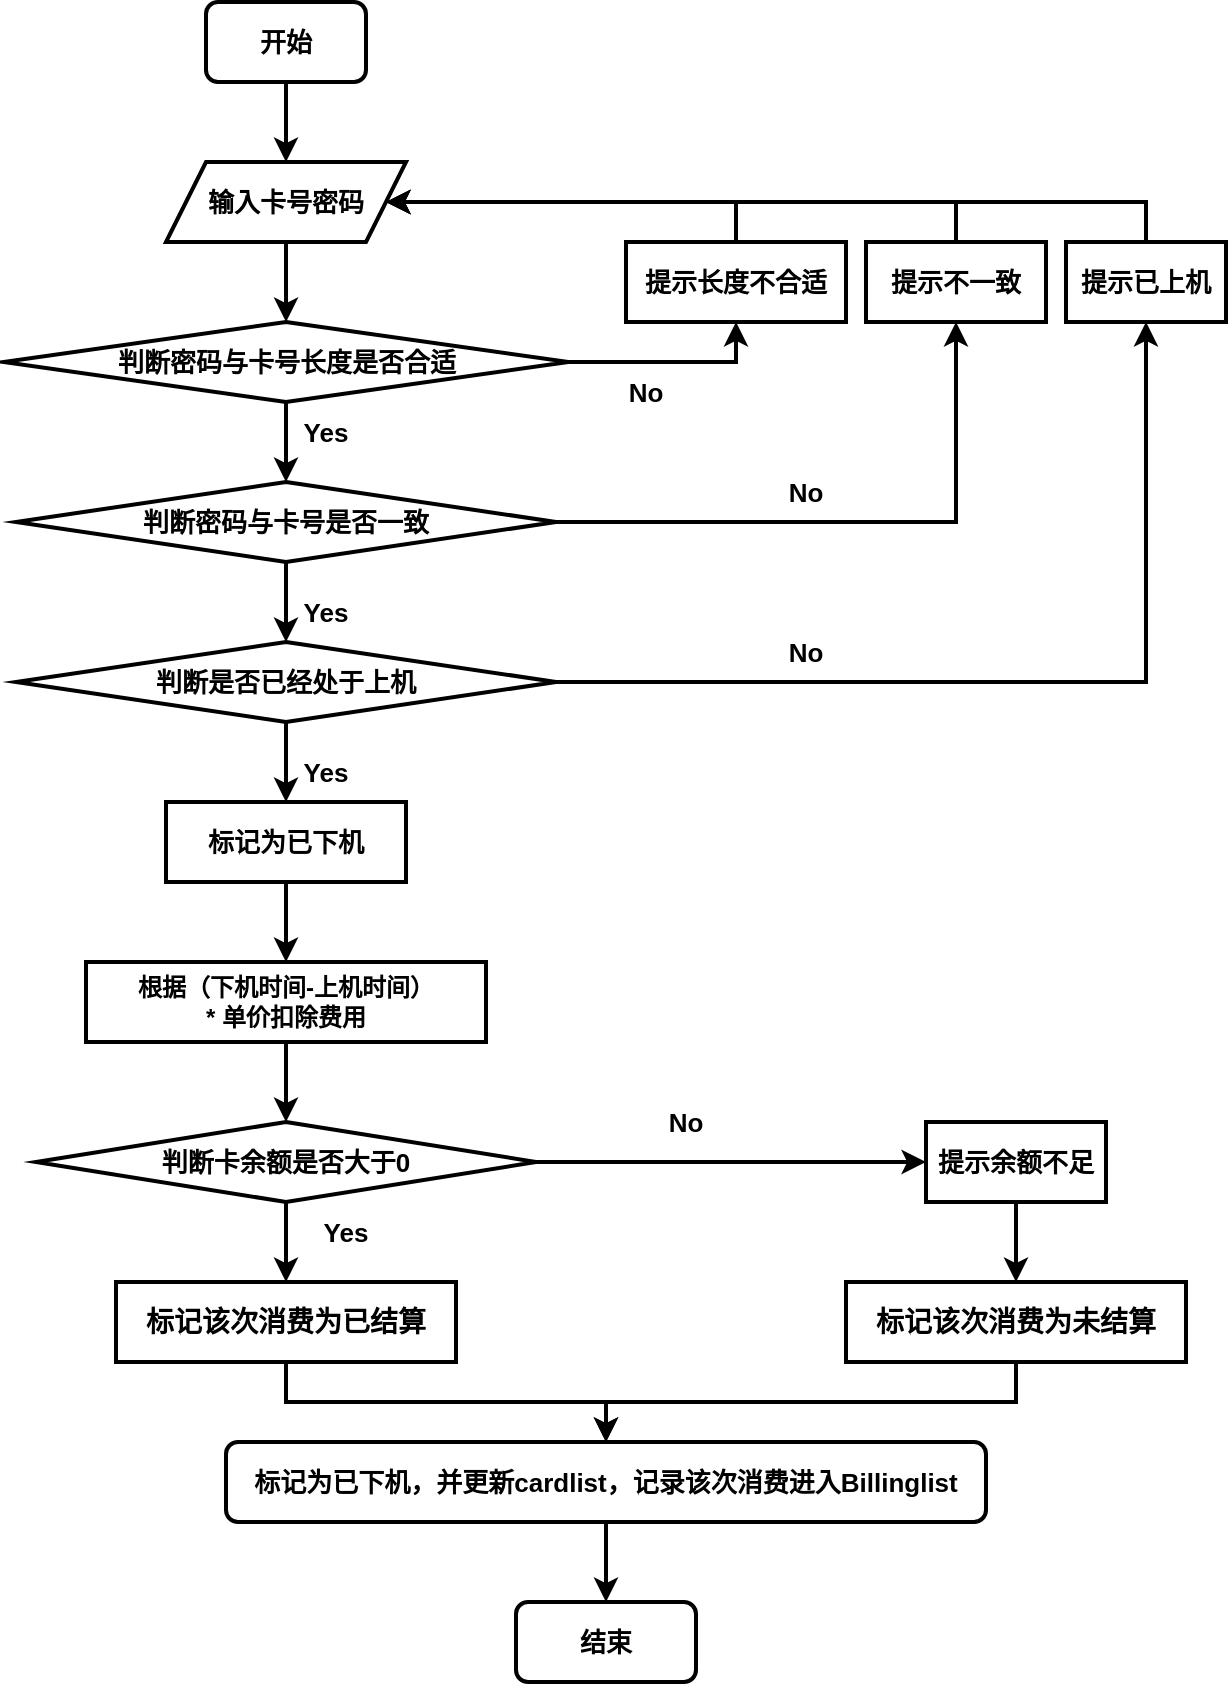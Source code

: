 <mxfile version="20.8.16" type="device"><diagram name="第 1 页" id="I4NUUmQhDeR0pMlMnOkA"><mxGraphModel dx="954" dy="717" grid="1" gridSize="10" guides="1" tooltips="1" connect="1" arrows="1" fold="1" page="1" pageScale="1" pageWidth="827" pageHeight="1169" math="0" shadow="0"><root><mxCell id="0"/><mxCell id="1" parent="0"/><mxCell id="81fMrgqGEcB7R38a3Gvt-6" style="edgeStyle=orthogonalEdgeStyle;rounded=0;orthogonalLoop=1;jettySize=auto;html=1;exitX=0.5;exitY=1;exitDx=0;exitDy=0;fontSize=13;strokeWidth=2;" parent="1" source="81fMrgqGEcB7R38a3Gvt-1" target="81fMrgqGEcB7R38a3Gvt-3" edge="1"><mxGeometry relative="1" as="geometry"/></mxCell><mxCell id="81fMrgqGEcB7R38a3Gvt-1" value="&lt;b&gt;&lt;font style=&quot;font-size: 13px;&quot;&gt;开始&lt;/font&gt;&lt;/b&gt;" style="rounded=1;whiteSpace=wrap;html=1;strokeWidth=2;" parent="1" vertex="1"><mxGeometry x="280" y="40" width="80" height="40" as="geometry"/></mxCell><mxCell id="81fMrgqGEcB7R38a3Gvt-7" style="edgeStyle=orthogonalEdgeStyle;rounded=0;orthogonalLoop=1;jettySize=auto;html=1;exitX=0.5;exitY=1;exitDx=0;exitDy=0;strokeWidth=2;fontSize=13;" parent="1" source="81fMrgqGEcB7R38a3Gvt-3" target="81fMrgqGEcB7R38a3Gvt-4" edge="1"><mxGeometry relative="1" as="geometry"/></mxCell><mxCell id="81fMrgqGEcB7R38a3Gvt-3" value="&lt;b&gt;输入卡号密码&lt;/b&gt;" style="shape=parallelogram;perimeter=parallelogramPerimeter;whiteSpace=wrap;html=1;fixedSize=1;strokeWidth=2;fontSize=13;" parent="1" vertex="1"><mxGeometry x="260" y="120" width="120" height="40" as="geometry"/></mxCell><mxCell id="81fMrgqGEcB7R38a3Gvt-8" style="edgeStyle=orthogonalEdgeStyle;rounded=0;orthogonalLoop=1;jettySize=auto;html=1;exitX=0.5;exitY=1;exitDx=0;exitDy=0;strokeWidth=2;fontSize=13;" parent="1" source="81fMrgqGEcB7R38a3Gvt-4" target="81fMrgqGEcB7R38a3Gvt-5" edge="1"><mxGeometry relative="1" as="geometry"/></mxCell><mxCell id="81fMrgqGEcB7R38a3Gvt-19" style="edgeStyle=orthogonalEdgeStyle;rounded=0;orthogonalLoop=1;jettySize=auto;html=1;exitX=1;exitY=0.5;exitDx=0;exitDy=0;entryX=0.5;entryY=1;entryDx=0;entryDy=0;strokeWidth=2;fontSize=13;" parent="1" source="81fMrgqGEcB7R38a3Gvt-4" target="81fMrgqGEcB7R38a3Gvt-18" edge="1"><mxGeometry relative="1" as="geometry"/></mxCell><mxCell id="81fMrgqGEcB7R38a3Gvt-4" value="&lt;b&gt;判断密码与卡号长度是否合适&lt;/b&gt;" style="rhombus;whiteSpace=wrap;html=1;strokeWidth=2;fontSize=13;" parent="1" vertex="1"><mxGeometry x="178.75" y="200" width="282.5" height="40" as="geometry"/></mxCell><mxCell id="81fMrgqGEcB7R38a3Gvt-10" style="edgeStyle=orthogonalEdgeStyle;rounded=0;orthogonalLoop=1;jettySize=auto;html=1;exitX=0.5;exitY=1;exitDx=0;exitDy=0;strokeWidth=2;fontSize=13;" parent="1" source="81fMrgqGEcB7R38a3Gvt-5" target="81fMrgqGEcB7R38a3Gvt-9" edge="1"><mxGeometry relative="1" as="geometry"/></mxCell><mxCell id="81fMrgqGEcB7R38a3Gvt-29" style="edgeStyle=orthogonalEdgeStyle;rounded=0;orthogonalLoop=1;jettySize=auto;html=1;exitX=1;exitY=0.5;exitDx=0;exitDy=0;entryX=0.5;entryY=1;entryDx=0;entryDy=0;strokeWidth=2;fontSize=13;" parent="1" source="81fMrgqGEcB7R38a3Gvt-5" target="81fMrgqGEcB7R38a3Gvt-25" edge="1"><mxGeometry relative="1" as="geometry"/></mxCell><mxCell id="81fMrgqGEcB7R38a3Gvt-5" value="&lt;b&gt;判断密码与卡号是否一致&lt;/b&gt;" style="rhombus;whiteSpace=wrap;html=1;strokeWidth=2;fontSize=13;" parent="1" vertex="1"><mxGeometry x="185" y="280" width="270" height="40" as="geometry"/></mxCell><mxCell id="81fMrgqGEcB7R38a3Gvt-13" style="edgeStyle=orthogonalEdgeStyle;rounded=0;orthogonalLoop=1;jettySize=auto;html=1;exitX=0.5;exitY=1;exitDx=0;exitDy=0;strokeWidth=2;fontSize=13;" parent="1" source="81fMrgqGEcB7R38a3Gvt-9" edge="1"><mxGeometry relative="1" as="geometry"><mxPoint x="320" y="440" as="targetPoint"/></mxGeometry></mxCell><mxCell id="81fMrgqGEcB7R38a3Gvt-30" style="edgeStyle=orthogonalEdgeStyle;rounded=0;orthogonalLoop=1;jettySize=auto;html=1;exitX=1;exitY=0.5;exitDx=0;exitDy=0;strokeWidth=2;fontSize=13;" parent="1" source="81fMrgqGEcB7R38a3Gvt-9" target="81fMrgqGEcB7R38a3Gvt-28" edge="1"><mxGeometry relative="1" as="geometry"><Array as="points"><mxPoint x="750" y="380"/></Array></mxGeometry></mxCell><mxCell id="81fMrgqGEcB7R38a3Gvt-9" value="&lt;b&gt;判断是否已经处于上机&lt;/b&gt;" style="rhombus;whiteSpace=wrap;html=1;strokeWidth=2;fontSize=13;" parent="1" vertex="1"><mxGeometry x="185" y="360" width="270" height="40" as="geometry"/></mxCell><mxCell id="3fjJxnlhnjI-zDeS5ZQU-4" style="edgeStyle=orthogonalEdgeStyle;rounded=0;orthogonalLoop=1;jettySize=auto;html=1;exitX=0.5;exitY=1;exitDx=0;exitDy=0;strokeWidth=2;" parent="1" source="81fMrgqGEcB7R38a3Gvt-11" target="3fjJxnlhnjI-zDeS5ZQU-3" edge="1"><mxGeometry relative="1" as="geometry"/></mxCell><mxCell id="81fMrgqGEcB7R38a3Gvt-11" value="&lt;b&gt;标记为已下机&lt;/b&gt;" style="rounded=0;whiteSpace=wrap;html=1;strokeWidth=2;fontSize=13;" parent="1" vertex="1"><mxGeometry x="260" y="440" width="120" height="40" as="geometry"/></mxCell><mxCell id="81fMrgqGEcB7R38a3Gvt-15" value="&lt;b&gt;结束&lt;/b&gt;" style="rounded=1;whiteSpace=wrap;html=1;strokeWidth=2;fontSize=13;" parent="1" vertex="1"><mxGeometry x="435" y="840" width="90" height="40" as="geometry"/></mxCell><mxCell id="81fMrgqGEcB7R38a3Gvt-20" style="edgeStyle=orthogonalEdgeStyle;rounded=0;orthogonalLoop=1;jettySize=auto;html=1;exitX=0.5;exitY=0;exitDx=0;exitDy=0;strokeWidth=2;fontSize=13;" parent="1" source="81fMrgqGEcB7R38a3Gvt-18" target="81fMrgqGEcB7R38a3Gvt-3" edge="1"><mxGeometry relative="1" as="geometry"/></mxCell><mxCell id="81fMrgqGEcB7R38a3Gvt-18" value="&lt;b&gt;提示长度不合适&lt;/b&gt;" style="rounded=0;whiteSpace=wrap;html=1;strokeWidth=2;fontSize=13;" parent="1" vertex="1"><mxGeometry x="490" y="160" width="110" height="40" as="geometry"/></mxCell><mxCell id="81fMrgqGEcB7R38a3Gvt-27" style="edgeStyle=orthogonalEdgeStyle;rounded=0;orthogonalLoop=1;jettySize=auto;html=1;exitX=0.5;exitY=0;exitDx=0;exitDy=0;entryX=1;entryY=0.5;entryDx=0;entryDy=0;strokeWidth=2;fontSize=13;" parent="1" source="81fMrgqGEcB7R38a3Gvt-25" target="81fMrgqGEcB7R38a3Gvt-3" edge="1"><mxGeometry relative="1" as="geometry"/></mxCell><mxCell id="81fMrgqGEcB7R38a3Gvt-25" value="&lt;b&gt;提示不一致&lt;/b&gt;" style="rounded=0;whiteSpace=wrap;html=1;strokeWidth=2;fontSize=13;" parent="1" vertex="1"><mxGeometry x="610" y="160" width="90" height="40" as="geometry"/></mxCell><mxCell id="81fMrgqGEcB7R38a3Gvt-33" style="edgeStyle=orthogonalEdgeStyle;rounded=0;orthogonalLoop=1;jettySize=auto;html=1;exitX=0.5;exitY=0;exitDx=0;exitDy=0;entryX=1;entryY=0.5;entryDx=0;entryDy=0;strokeWidth=2;fontSize=13;" parent="1" source="81fMrgqGEcB7R38a3Gvt-28" target="81fMrgqGEcB7R38a3Gvt-3" edge="1"><mxGeometry relative="1" as="geometry"/></mxCell><mxCell id="81fMrgqGEcB7R38a3Gvt-28" value="&lt;b&gt;提示已上机&lt;/b&gt;" style="rounded=0;whiteSpace=wrap;html=1;strokeWidth=2;fontSize=13;" parent="1" vertex="1"><mxGeometry x="710" y="160" width="80" height="40" as="geometry"/></mxCell><mxCell id="81fMrgqGEcB7R38a3Gvt-37" value="&lt;b&gt;Yes&lt;/b&gt;" style="text;html=1;strokeColor=none;fillColor=none;align=center;verticalAlign=middle;whiteSpace=wrap;rounded=0;fontSize=13;" parent="1" vertex="1"><mxGeometry x="310" y="410" width="60" height="30" as="geometry"/></mxCell><mxCell id="81fMrgqGEcB7R38a3Gvt-38" value="&lt;b&gt;Yes&lt;/b&gt;" style="text;html=1;strokeColor=none;fillColor=none;align=center;verticalAlign=middle;whiteSpace=wrap;rounded=0;fontSize=13;" parent="1" vertex="1"><mxGeometry x="310" y="330" width="60" height="30" as="geometry"/></mxCell><mxCell id="81fMrgqGEcB7R38a3Gvt-41" value="&lt;b&gt;Yes&lt;/b&gt;" style="text;html=1;strokeColor=none;fillColor=none;align=center;verticalAlign=middle;whiteSpace=wrap;rounded=0;fontSize=13;" parent="1" vertex="1"><mxGeometry x="310" y="240" width="60" height="30" as="geometry"/></mxCell><mxCell id="81fMrgqGEcB7R38a3Gvt-42" value="&lt;b&gt;No&lt;/b&gt;" style="text;html=1;strokeColor=none;fillColor=none;align=center;verticalAlign=middle;whiteSpace=wrap;rounded=0;fontSize=13;" parent="1" vertex="1"><mxGeometry x="490" y="585" width="60" height="30" as="geometry"/></mxCell><mxCell id="81fMrgqGEcB7R38a3Gvt-43" value="&lt;b&gt;No&lt;/b&gt;" style="text;html=1;strokeColor=none;fillColor=none;align=center;verticalAlign=middle;whiteSpace=wrap;rounded=0;fontSize=13;" parent="1" vertex="1"><mxGeometry x="550" y="350" width="60" height="30" as="geometry"/></mxCell><mxCell id="81fMrgqGEcB7R38a3Gvt-45" value="&lt;b&gt;No&lt;/b&gt;" style="text;html=1;strokeColor=none;fillColor=none;align=center;verticalAlign=middle;whiteSpace=wrap;rounded=0;fontSize=13;" parent="1" vertex="1"><mxGeometry x="550" y="270" width="60" height="30" as="geometry"/></mxCell><mxCell id="81fMrgqGEcB7R38a3Gvt-47" value="&lt;b&gt;No&lt;/b&gt;" style="text;html=1;strokeColor=none;fillColor=none;align=center;verticalAlign=middle;whiteSpace=wrap;rounded=0;fontSize=13;" parent="1" vertex="1"><mxGeometry x="470" y="220" width="60" height="30" as="geometry"/></mxCell><mxCell id="BvIcsd0_6D_Y6J1KMw1--4" style="edgeStyle=orthogonalEdgeStyle;rounded=0;orthogonalLoop=1;jettySize=auto;html=1;exitX=1;exitY=0.5;exitDx=0;exitDy=0;strokeWidth=2;" edge="1" parent="1" source="3fjJxnlhnjI-zDeS5ZQU-1" target="BvIcsd0_6D_Y6J1KMw1--3"><mxGeometry relative="1" as="geometry"><Array as="points"><mxPoint x="610" y="620"/><mxPoint x="610" y="620"/></Array></mxGeometry></mxCell><mxCell id="BvIcsd0_6D_Y6J1KMw1--7" style="edgeStyle=orthogonalEdgeStyle;rounded=0;orthogonalLoop=1;jettySize=auto;html=1;exitX=0.5;exitY=1;exitDx=0;exitDy=0;entryX=0.5;entryY=0;entryDx=0;entryDy=0;strokeWidth=2;fontSize=14;" edge="1" parent="1" source="3fjJxnlhnjI-zDeS5ZQU-1" target="BvIcsd0_6D_Y6J1KMw1--6"><mxGeometry relative="1" as="geometry"/></mxCell><mxCell id="3fjJxnlhnjI-zDeS5ZQU-1" value="&lt;b&gt;判断卡余额是否大于0&lt;/b&gt;" style="rhombus;whiteSpace=wrap;html=1;strokeWidth=2;fontSize=13;" parent="1" vertex="1"><mxGeometry x="195" y="600" width="250" height="40" as="geometry"/></mxCell><mxCell id="3fjJxnlhnjI-zDeS5ZQU-5" style="edgeStyle=orthogonalEdgeStyle;rounded=0;orthogonalLoop=1;jettySize=auto;html=1;exitX=0.5;exitY=1;exitDx=0;exitDy=0;strokeWidth=2;" parent="1" source="3fjJxnlhnjI-zDeS5ZQU-3" target="3fjJxnlhnjI-zDeS5ZQU-1" edge="1"><mxGeometry relative="1" as="geometry"/></mxCell><mxCell id="3fjJxnlhnjI-zDeS5ZQU-3" value="&lt;b&gt;根据（下机时间-上机时间）&lt;br&gt;* 单价扣除费用&lt;br&gt;&lt;/b&gt;" style="rounded=0;whiteSpace=wrap;html=1;strokeWidth=2;" parent="1" vertex="1"><mxGeometry x="220" y="520" width="200" height="40" as="geometry"/></mxCell><mxCell id="3fjJxnlhnjI-zDeS5ZQU-8" value="&lt;b&gt;Yes&lt;/b&gt;" style="text;html=1;strokeColor=none;fillColor=none;align=center;verticalAlign=middle;whiteSpace=wrap;rounded=0;fontSize=13;" parent="1" vertex="1"><mxGeometry x="320" y="640" width="60" height="30" as="geometry"/></mxCell><mxCell id="BvIcsd0_6D_Y6J1KMw1--10" style="edgeStyle=orthogonalEdgeStyle;rounded=0;orthogonalLoop=1;jettySize=auto;html=1;exitX=0.5;exitY=1;exitDx=0;exitDy=0;entryX=0.5;entryY=0;entryDx=0;entryDy=0;strokeWidth=2;fontSize=14;" edge="1" parent="1" source="BvIcsd0_6D_Y6J1KMw1--3" target="BvIcsd0_6D_Y6J1KMw1--8"><mxGeometry relative="1" as="geometry"/></mxCell><mxCell id="BvIcsd0_6D_Y6J1KMw1--3" value="&lt;b&gt;提示余额不足&lt;/b&gt;" style="rounded=0;whiteSpace=wrap;html=1;strokeWidth=2;fontSize=13;" vertex="1" parent="1"><mxGeometry x="640" y="600" width="90" height="40" as="geometry"/></mxCell><mxCell id="BvIcsd0_6D_Y6J1KMw1--15" style="edgeStyle=orthogonalEdgeStyle;rounded=0;orthogonalLoop=1;jettySize=auto;html=1;exitX=0.5;exitY=1;exitDx=0;exitDy=0;entryX=0.5;entryY=0;entryDx=0;entryDy=0;strokeWidth=2;fontSize=14;" edge="1" parent="1" source="BvIcsd0_6D_Y6J1KMw1--5" target="81fMrgqGEcB7R38a3Gvt-15"><mxGeometry relative="1" as="geometry"/></mxCell><mxCell id="BvIcsd0_6D_Y6J1KMw1--5" value="&lt;b style=&quot;border-color: var(--border-color); font-size: 13px;&quot;&gt;标记为已下机，并更新cardlist，记录该次消费进入Billinglist&lt;/b&gt;" style="rounded=1;whiteSpace=wrap;html=1;strokeWidth=2;" vertex="1" parent="1"><mxGeometry x="290" y="760" width="380" height="40" as="geometry"/></mxCell><mxCell id="BvIcsd0_6D_Y6J1KMw1--13" style="edgeStyle=orthogonalEdgeStyle;rounded=0;orthogonalLoop=1;jettySize=auto;html=1;exitX=0.5;exitY=1;exitDx=0;exitDy=0;entryX=0.5;entryY=0;entryDx=0;entryDy=0;strokeWidth=2;fontSize=14;" edge="1" parent="1" source="BvIcsd0_6D_Y6J1KMw1--6" target="BvIcsd0_6D_Y6J1KMw1--5"><mxGeometry relative="1" as="geometry"/></mxCell><mxCell id="BvIcsd0_6D_Y6J1KMw1--6" value="&lt;b&gt;&lt;font style=&quot;font-size: 14px;&quot;&gt;标记该次消费为已结算&lt;/font&gt;&lt;/b&gt;" style="rounded=0;whiteSpace=wrap;html=1;strokeWidth=2;" vertex="1" parent="1"><mxGeometry x="235" y="680" width="170" height="40" as="geometry"/></mxCell><mxCell id="BvIcsd0_6D_Y6J1KMw1--14" style="edgeStyle=orthogonalEdgeStyle;rounded=0;orthogonalLoop=1;jettySize=auto;html=1;exitX=0.5;exitY=1;exitDx=0;exitDy=0;entryX=0.5;entryY=0;entryDx=0;entryDy=0;strokeWidth=2;fontSize=14;" edge="1" parent="1" source="BvIcsd0_6D_Y6J1KMw1--8" target="BvIcsd0_6D_Y6J1KMw1--5"><mxGeometry relative="1" as="geometry"/></mxCell><mxCell id="BvIcsd0_6D_Y6J1KMw1--8" value="&lt;b&gt;&lt;font style=&quot;font-size: 14px;&quot;&gt;标记该次消费为未结算&lt;/font&gt;&lt;/b&gt;" style="rounded=0;whiteSpace=wrap;html=1;strokeWidth=2;" vertex="1" parent="1"><mxGeometry x="600" y="680" width="170" height="40" as="geometry"/></mxCell></root></mxGraphModel></diagram></mxfile>